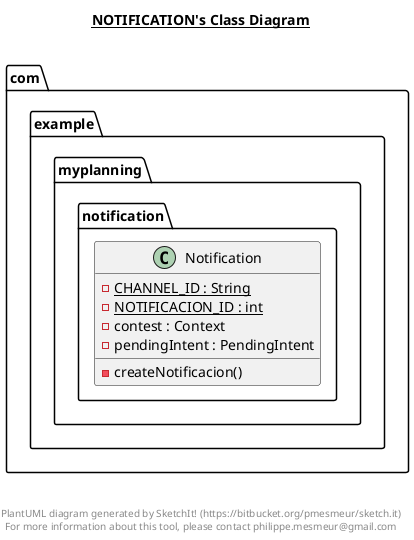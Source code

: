 @startuml

title __NOTIFICATION's Class Diagram__\n

  namespace com.example.myplanning {
    namespace notification {
      class com.example.myplanning.notification.Notification {
          {static} - CHANNEL_ID : String
          {static} - NOTIFICACION_ID : int
          - contest : Context
          - pendingIntent : PendingIntent
          - createNotificacion()
      }
    }
  }
  



right footer


PlantUML diagram generated by SketchIt! (https://bitbucket.org/pmesmeur/sketch.it)
For more information about this tool, please contact philippe.mesmeur@gmail.com
endfooter

@enduml
